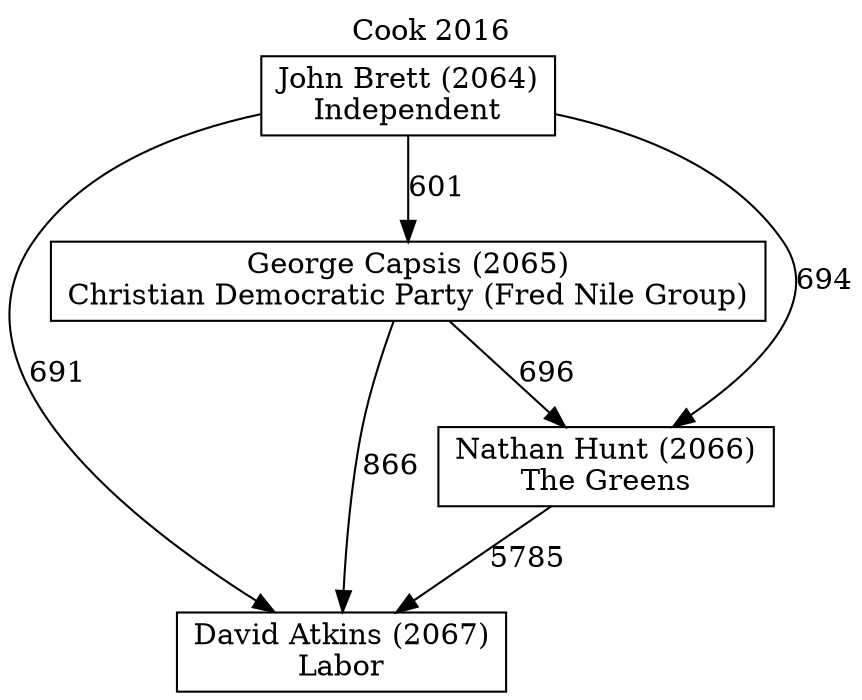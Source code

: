 // House preference flow
digraph "David Atkins (2067)_Cook_2016" {
	graph [label="Cook 2016" labelloc=t mclimit=10]
	node [shape=box]
	"David Atkins (2067)" [label="David Atkins (2067)
Labor"]
	"George Capsis (2065)" [label="George Capsis (2065)
Christian Democratic Party (Fred Nile Group)"]
	"John Brett (2064)" [label="John Brett (2064)
Independent"]
	"Nathan Hunt (2066)" [label="Nathan Hunt (2066)
The Greens"]
	"George Capsis (2065)" -> "David Atkins (2067)" [label=866]
	"George Capsis (2065)" -> "Nathan Hunt (2066)" [label=696]
	"John Brett (2064)" -> "David Atkins (2067)" [label=691]
	"John Brett (2064)" -> "George Capsis (2065)" [label=601]
	"John Brett (2064)" -> "Nathan Hunt (2066)" [label=694]
	"Nathan Hunt (2066)" -> "David Atkins (2067)" [label=5785]
}
